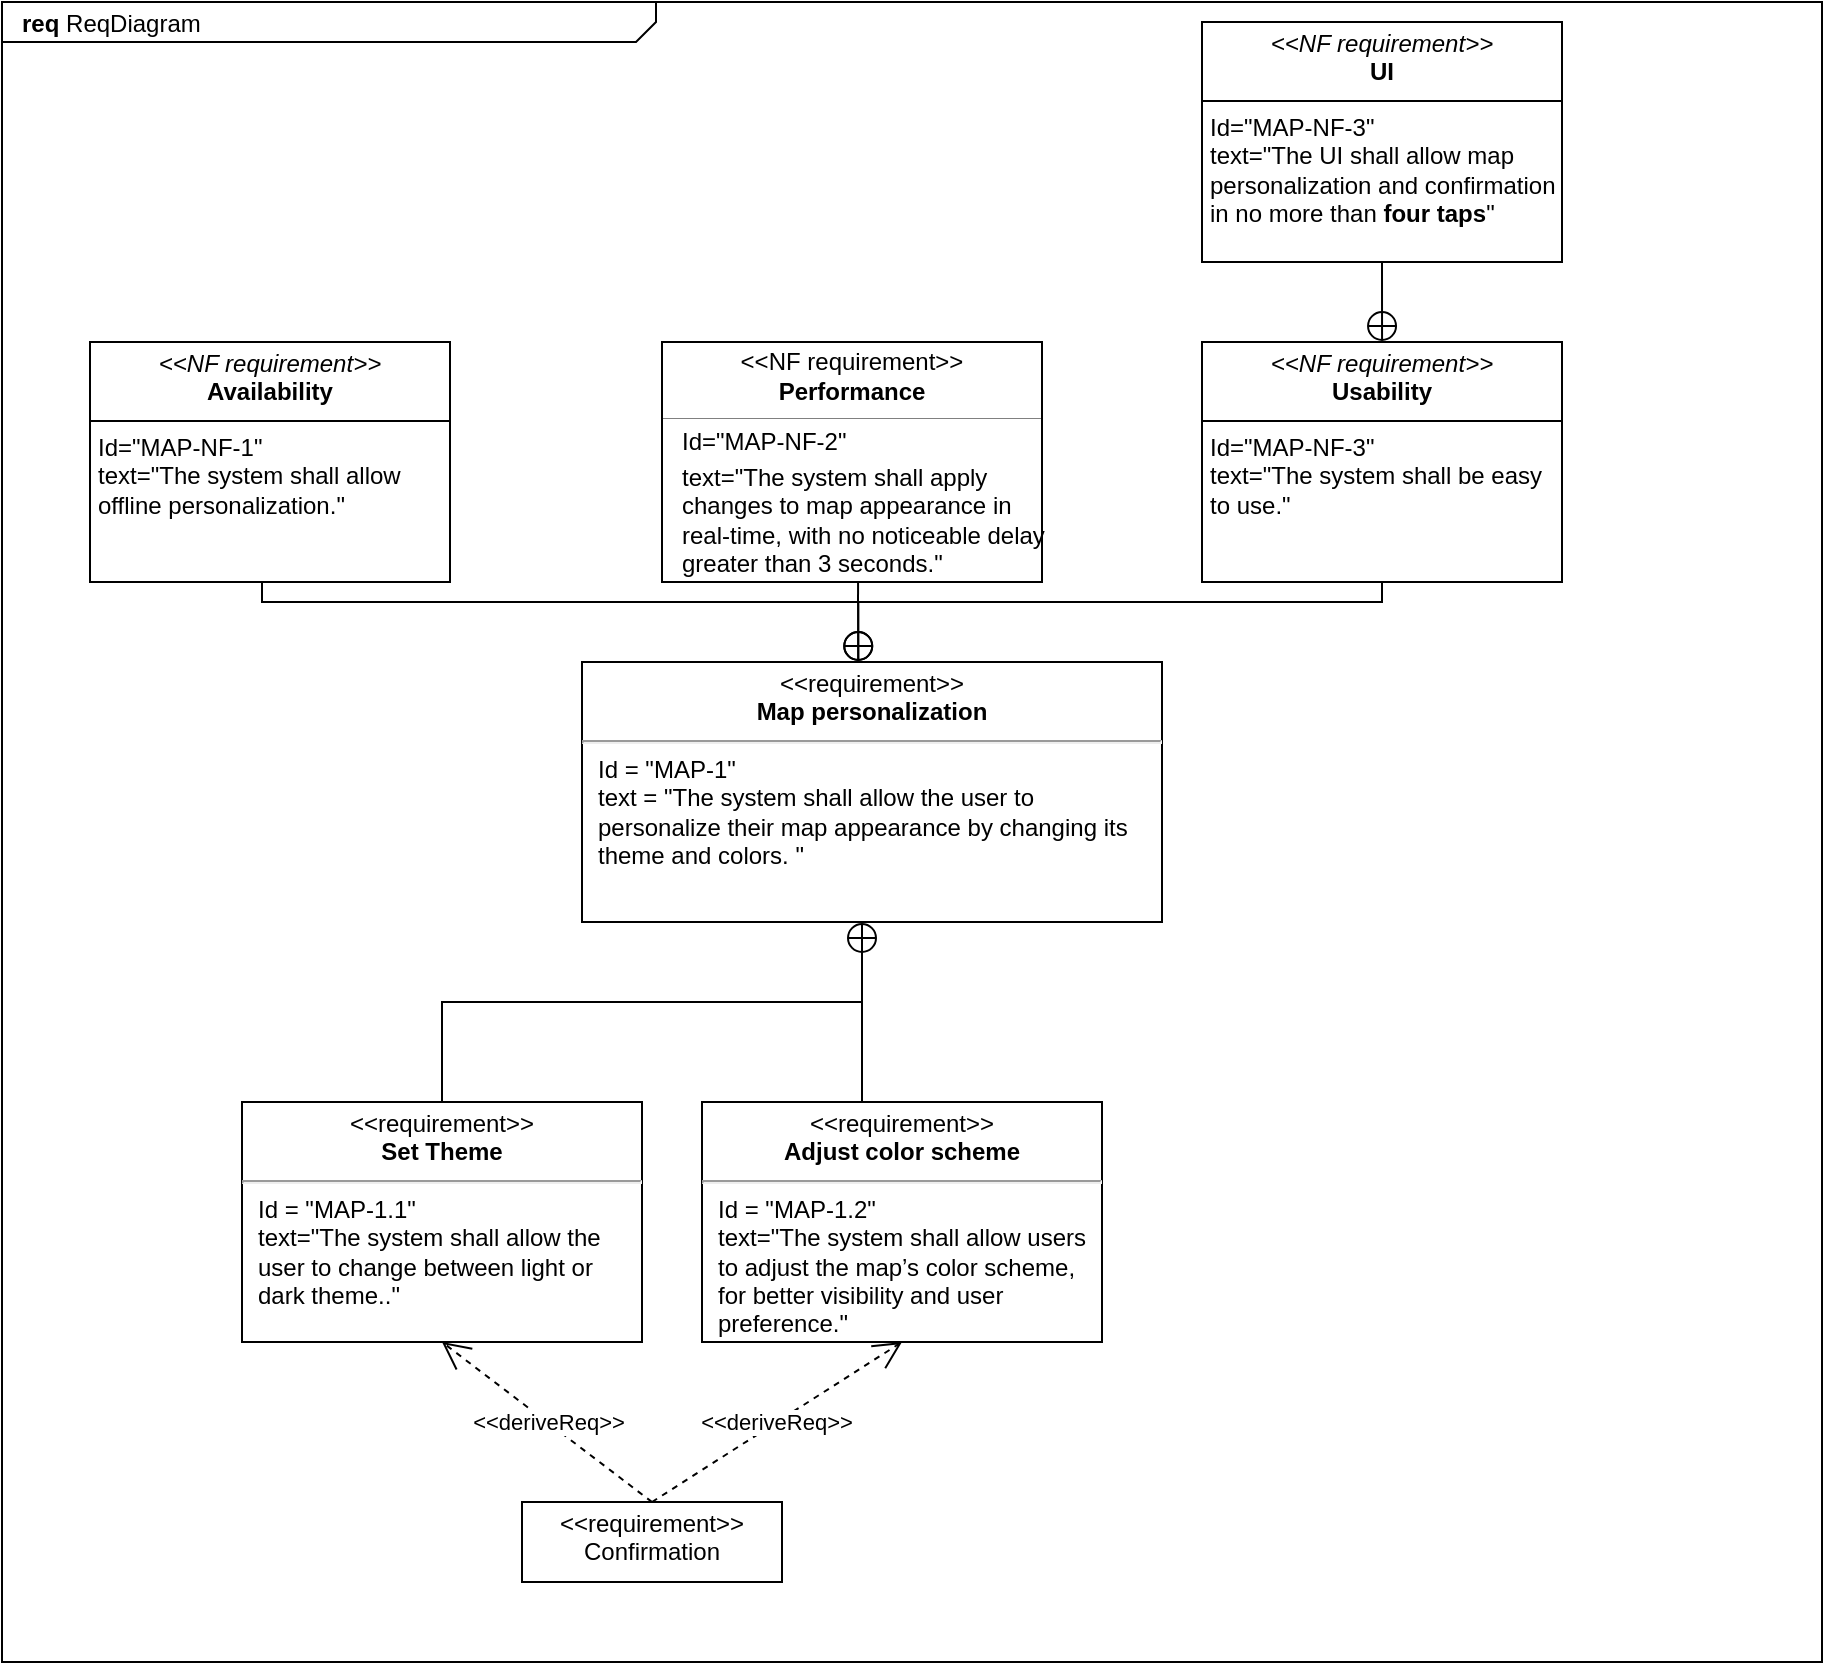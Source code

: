 <mxfile version="26.2.14">
  <diagram name="Page-1" id="inarA9QGWKTlLkQJpEFQ">
    <mxGraphModel dx="1629" dy="900" grid="1" gridSize="10" guides="1" tooltips="1" connect="1" arrows="1" fold="1" page="1" pageScale="1" pageWidth="827" pageHeight="1169" math="0" shadow="0">
      <root>
        <mxCell id="0" />
        <mxCell id="1" parent="0" />
        <mxCell id="akQ0fPVQwShH7-bDqrva-1" value="&lt;p style=&quot;margin: 0px ; margin-top: 4px ; margin-left: 10px ; text-align: left&quot;&gt;&lt;b&gt;req&lt;/b&gt;&amp;nbsp;ReqDiagram&lt;/p&gt;" style="html=1;strokeWidth=1;shape=mxgraph.sysml.package;html=1;overflow=fill;whiteSpace=wrap;fillColor=none;gradientColor=none;fontSize=12;align=center;labelX=327.64;" parent="1" vertex="1">
          <mxGeometry x="370" y="10" width="910" height="830" as="geometry" />
        </mxCell>
        <mxCell id="akQ0fPVQwShH7-bDqrva-2" value="&lt;p style=&quot;margin: 0px ; margin-top: 4px ; text-align: center&quot;&gt;&amp;lt;&amp;lt;requirement&amp;gt;&amp;gt;&lt;br&gt;&lt;b&gt;Map personalization&lt;/b&gt;&lt;/p&gt;&lt;hr&gt;&lt;p style=&quot;margin: 0px ; margin-left: 8px ; text-align: left&quot;&gt;Id = &quot;MAP-1&quot;&lt;/p&gt;&lt;p style=&quot;margin: 0px ; margin-left: 8px ; text-align: left&quot;&gt;text = &quot;The system shall allow the user to personalize their map appearance by changing its theme and colors. &quot;&lt;/p&gt;" style="shape=rect;html=1;overflow=fill;whiteSpace=wrap;" parent="1" vertex="1">
          <mxGeometry x="660" y="340" width="290" height="130" as="geometry" />
        </mxCell>
        <mxCell id="akQ0fPVQwShH7-bDqrva-3" style="edgeStyle=orthogonalEdgeStyle;rounded=0;html=1;endArrow=circlePlus;endFill=0;jettySize=auto;orthogonalLoop=1;exitX=0.5;exitY=0;exitDx=0;exitDy=0;" parent="1" edge="1">
          <mxGeometry relative="1" as="geometry">
            <Array as="points">
              <mxPoint x="800" y="565" />
            </Array>
            <mxPoint x="807" y="565" as="sourcePoint" />
            <mxPoint x="800" y="470" as="targetPoint" />
          </mxGeometry>
        </mxCell>
        <mxCell id="akQ0fPVQwShH7-bDqrva-4" value="&lt;p style=&quot;margin: 0px ; margin-top: 4px ; text-align: center&quot;&gt;&amp;lt;&amp;lt;requirement&amp;gt;&amp;gt;&lt;br&gt;&lt;b&gt;Set Theme&lt;/b&gt;&lt;/p&gt;&lt;hr&gt;&lt;p style=&quot;margin: 0px ; margin-left: 8px ; text-align: left&quot;&gt;Id = &quot;MAP-1.1&quot;&lt;/p&gt;&lt;p style=&quot;margin: 0px ; margin-left: 8px ; text-align: left&quot;&gt;text=&quot;The system shall allow the user to change between light or dark theme..&quot;&lt;/p&gt;" style="shape=rect;html=1;overflow=fill;whiteSpace=wrap;" parent="1" vertex="1">
          <mxGeometry x="490" y="560" width="200" height="120" as="geometry" />
        </mxCell>
        <mxCell id="akQ0fPVQwShH7-bDqrva-5" value="&lt;p style=&quot;margin: 0px ; margin-top: 4px ; text-align: center&quot;&gt;&amp;lt;&amp;lt;requirement&amp;gt;&amp;gt;&lt;br&gt;&lt;b&gt;Adjust color scheme&lt;/b&gt;&lt;/p&gt;&lt;hr&gt;&lt;p style=&quot;margin: 0px ; margin-left: 8px ; text-align: left&quot;&gt;Id = &quot;MAP-1.2&quot;&lt;/p&gt;&lt;p style=&quot;margin: 0px ; margin-left: 8px ; text-align: left&quot;&gt;text=&quot;The system shall allow users to adjust the map’s color scheme, for better visibility and user preference.&quot;&lt;/p&gt;" style="shape=rect;html=1;overflow=fill;whiteSpace=wrap;" parent="1" vertex="1">
          <mxGeometry x="720" y="560" width="200" height="120" as="geometry" />
        </mxCell>
        <mxCell id="akQ0fPVQwShH7-bDqrva-7" value="" style="endArrow=none;html=1;rounded=0;exitX=0.5;exitY=0;exitDx=0;exitDy=0;" parent="1" source="akQ0fPVQwShH7-bDqrva-4" edge="1">
          <mxGeometry width="50" height="50" relative="1" as="geometry">
            <mxPoint x="580" y="560" as="sourcePoint" />
            <mxPoint x="800" y="510" as="targetPoint" />
            <Array as="points">
              <mxPoint x="590" y="510" />
            </Array>
          </mxGeometry>
        </mxCell>
        <mxCell id="akQ0fPVQwShH7-bDqrva-8" value="&amp;lt;&amp;lt;deriveReq&amp;gt;&amp;gt;" style="endArrow=open;html=1;edgeStyle=none;endSize=12;dashed=1;rounded=0;entryX=0.5;entryY=1;entryDx=0;entryDy=0;exitX=0.5;exitY=0;exitDx=0;exitDy=0;" parent="1" source="akQ0fPVQwShH7-bDqrva-26" target="akQ0fPVQwShH7-bDqrva-4" edge="1">
          <mxGeometry relative="1" as="geometry">
            <mxPoint x="620" y="510" as="targetPoint" />
            <mxPoint x="620" y="590" as="sourcePoint" />
          </mxGeometry>
        </mxCell>
        <mxCell id="akQ0fPVQwShH7-bDqrva-9" value="&amp;lt;&amp;lt;deriveReq&amp;gt;&amp;gt;" style="endArrow=open;html=1;edgeStyle=none;endSize=12;dashed=1;rounded=0;entryX=0.5;entryY=1;entryDx=0;entryDy=0;exitX=0.5;exitY=0;exitDx=0;exitDy=0;" parent="1" source="akQ0fPVQwShH7-bDqrva-26" target="akQ0fPVQwShH7-bDqrva-5" edge="1">
          <mxGeometry relative="1" as="geometry">
            <mxPoint x="630" y="520" as="targetPoint" />
            <mxPoint x="630" y="600" as="sourcePoint" />
          </mxGeometry>
        </mxCell>
        <mxCell id="akQ0fPVQwShH7-bDqrva-12" value="" style="fontStyle=1;align=center;verticalAlign=middle;childLayout=stackLayout;horizontal=1;horizontalStack=0;resizeParent=1;resizeParentMax=0;resizeLast=0;marginBottom=0;" parent="1" vertex="1">
          <mxGeometry x="700" y="180" width="190" height="120" as="geometry" />
        </mxCell>
        <mxCell id="akQ0fPVQwShH7-bDqrva-13" value="&amp;lt;&amp;lt;NF requirement&amp;gt;&amp;gt;" style="html=1;align=center;spacing=0;verticalAlign=middle;strokeColor=none;fillColor=none;whiteSpace=wrap;spacingTop=3;" parent="akQ0fPVQwShH7-bDqrva-12" vertex="1">
          <mxGeometry width="190" height="16" as="geometry" />
        </mxCell>
        <mxCell id="akQ0fPVQwShH7-bDqrva-14" value="Performance" style="html=1;align=center;spacing=0;verticalAlign=middle;strokeColor=none;fillColor=none;whiteSpace=wrap;fontStyle=1" parent="akQ0fPVQwShH7-bDqrva-12" vertex="1">
          <mxGeometry y="16" width="190" height="18" as="geometry" />
        </mxCell>
        <mxCell id="akQ0fPVQwShH7-bDqrva-15" value="" style="line;strokeWidth=0.25;fillColor=none;align=left;verticalAlign=middle;spacingTop=-1;spacingLeft=3;spacingRight=3;rotatable=0;labelPosition=right;points=[];portConstraint=eastwest;" parent="akQ0fPVQwShH7-bDqrva-12" vertex="1">
          <mxGeometry y="34" width="190" height="8" as="geometry" />
        </mxCell>
        <mxCell id="akQ0fPVQwShH7-bDqrva-16" value="Id=&quot;MAP-NF-2&quot;" style="html=1;align=left;spacing=0;verticalAlign=middle;strokeColor=none;fillColor=none;whiteSpace=wrap;spacingLeft=10;" parent="akQ0fPVQwShH7-bDqrva-12" vertex="1">
          <mxGeometry y="42" width="190" height="16" as="geometry" />
        </mxCell>
        <mxCell id="akQ0fPVQwShH7-bDqrva-17" value="text=&quot;The system shall apply changes to map appearance in real-time, with no noticeable delay greater than 3 seconds.&quot;" style="html=1;align=left;spacing=0;verticalAlign=middle;strokeColor=none;fillColor=none;whiteSpace=wrap;spacingLeft=10;" parent="akQ0fPVQwShH7-bDqrva-12" vertex="1">
          <mxGeometry y="58" width="190" height="62" as="geometry" />
        </mxCell>
        <mxCell id="akQ0fPVQwShH7-bDqrva-26" value="&lt;p style=&quot;margin: 0px ; margin-top: 4px ; text-align: center&quot;&gt;&amp;lt;&amp;lt;requirement&amp;gt;&amp;gt;&lt;br&gt;Confirmation&lt;/p&gt;" style="shape=rect;html=1;overflow=fill;whiteSpace=wrap;" parent="1" vertex="1">
          <mxGeometry x="630" y="760" width="130" height="40" as="geometry" />
        </mxCell>
        <mxCell id="2mOgS5va6ngzJ3yMiZGL-2" value="&lt;p style=&quot;margin:0px;margin-top:4px;text-align:center;&quot;&gt;&lt;i&gt;&amp;lt;&amp;lt;NF requirement&amp;gt;&amp;gt;&lt;/i&gt;&lt;br&gt;&lt;b&gt;Availability&lt;/b&gt;&lt;/p&gt;&lt;hr size=&quot;1&quot; style=&quot;border-style:solid;&quot;&gt;&lt;p style=&quot;margin:0px;margin-left:4px;&quot;&gt;Id=&quot;MAP-NF-1&quot;&lt;/p&gt;&lt;p style=&quot;margin:0px;margin-left:4px;&quot;&gt;text=&quot;The system shall allow offline personalization.&quot;&lt;/p&gt;" style="verticalAlign=top;align=left;overflow=fill;html=1;whiteSpace=wrap;" parent="1" vertex="1">
          <mxGeometry x="414" y="180" width="180" height="120" as="geometry" />
        </mxCell>
        <mxCell id="2mOgS5va6ngzJ3yMiZGL-7" style="edgeStyle=orthogonalEdgeStyle;rounded=0;orthogonalLoop=1;jettySize=auto;html=1;entryX=0.5;entryY=0;entryDx=0;entryDy=0;endArrow=circlePlus;endFill=0;" parent="1" edge="1">
          <mxGeometry relative="1" as="geometry">
            <mxPoint x="500" y="300" as="sourcePoint" />
            <Array as="points">
              <mxPoint x="500" y="300" />
              <mxPoint x="500" y="310" />
              <mxPoint x="798" y="310" />
            </Array>
            <mxPoint x="798.13" y="340" as="targetPoint" />
          </mxGeometry>
        </mxCell>
        <mxCell id="2mOgS5va6ngzJ3yMiZGL-8" style="edgeStyle=orthogonalEdgeStyle;rounded=0;orthogonalLoop=1;jettySize=auto;html=1;entryX=0.5;entryY=0;entryDx=0;entryDy=0;endArrow=circlePlus;endFill=0;" parent="1" edge="1">
          <mxGeometry relative="1" as="geometry">
            <Array as="points">
              <mxPoint x="1060" y="300" />
              <mxPoint x="1060" y="310" />
              <mxPoint x="798" y="310" />
            </Array>
            <mxPoint x="1060" y="300" as="sourcePoint" />
            <mxPoint x="798.13" y="340" as="targetPoint" />
          </mxGeometry>
        </mxCell>
        <mxCell id="2mOgS5va6ngzJ3yMiZGL-10" value="&lt;p style=&quot;margin:0px;margin-top:4px;text-align:center;&quot;&gt;&lt;i&gt;&amp;lt;&amp;lt;NF requirement&amp;gt;&amp;gt;&lt;/i&gt;&lt;br&gt;&lt;b&gt;UI&lt;/b&gt;&lt;/p&gt;&lt;hr size=&quot;1&quot; style=&quot;border-style:solid;&quot;&gt;&lt;p style=&quot;margin:0px;margin-left:4px;&quot;&gt;Id=&quot;MAP-NF-3&quot;&lt;/p&gt;&lt;p style=&quot;margin:0px;margin-left:4px;&quot;&gt;text=&quot;The UI shall allow map personalization and confirmation in no more than &lt;strong data-end=&quot;1777&quot; data-start=&quot;1765&quot;&gt;four taps&lt;/strong&gt;&quot;&lt;/p&gt;" style="verticalAlign=top;align=left;overflow=fill;html=1;whiteSpace=wrap;" parent="1" vertex="1">
          <mxGeometry x="970" y="20" width="180" height="120" as="geometry" />
        </mxCell>
        <mxCell id="2mOgS5va6ngzJ3yMiZGL-11" value="" style="endArrow=none;html=1;rounded=0;entryX=0.516;entryY=1;entryDx=0;entryDy=0;entryPerimeter=0;" parent="1" target="akQ0fPVQwShH7-bDqrva-17" edge="1">
          <mxGeometry width="50" height="50" relative="1" as="geometry">
            <mxPoint x="798" y="310" as="sourcePoint" />
            <mxPoint x="870" y="330" as="targetPoint" />
          </mxGeometry>
        </mxCell>
        <mxCell id="kddnBBaSbFVF4nVFwvf7-1" value="&lt;p style=&quot;margin:0px;margin-top:4px;text-align:center;&quot;&gt;&lt;i&gt;&amp;lt;&amp;lt;NF requirement&amp;gt;&amp;gt;&lt;/i&gt;&lt;br&gt;&lt;b&gt;Usability&lt;/b&gt;&lt;/p&gt;&lt;hr size=&quot;1&quot; style=&quot;border-style:solid;&quot;&gt;&lt;p style=&quot;margin:0px;margin-left:4px;&quot;&gt;Id=&quot;MAP-NF-3&quot;&lt;/p&gt;&lt;p style=&quot;margin:0px;margin-left:4px;&quot;&gt;text=&quot;The system shall be easy to use.&quot;&lt;/p&gt;" style="verticalAlign=top;align=left;overflow=fill;html=1;whiteSpace=wrap;" vertex="1" parent="1">
          <mxGeometry x="970" y="180" width="180" height="120" as="geometry" />
        </mxCell>
        <mxCell id="kddnBBaSbFVF4nVFwvf7-2" style="edgeStyle=orthogonalEdgeStyle;rounded=0;orthogonalLoop=1;jettySize=auto;html=1;entryX=0.5;entryY=0;entryDx=0;entryDy=0;endArrow=circlePlus;endFill=0;" edge="1" parent="1">
          <mxGeometry relative="1" as="geometry">
            <Array as="points">
              <mxPoint x="1060" y="140" />
            </Array>
            <mxPoint x="1150" y="140" as="sourcePoint" />
            <mxPoint x="1060.03" y="180" as="targetPoint" />
          </mxGeometry>
        </mxCell>
      </root>
    </mxGraphModel>
  </diagram>
</mxfile>
